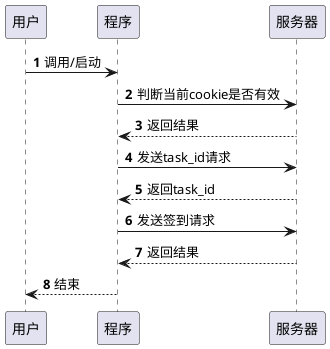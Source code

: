 @startuml
'https://plantuml.com/sequence-diagram

autonumber

用户->程序:调用/启动
程序->服务器:判断当前cookie是否有效
程序<--服务器:返回结果
程序->服务器:发送task_id请求
程序<--服务器:返回task_id
程序->服务器:发送签到请求
程序<--服务器:返回结果
用户<--程序:结束
@enduml